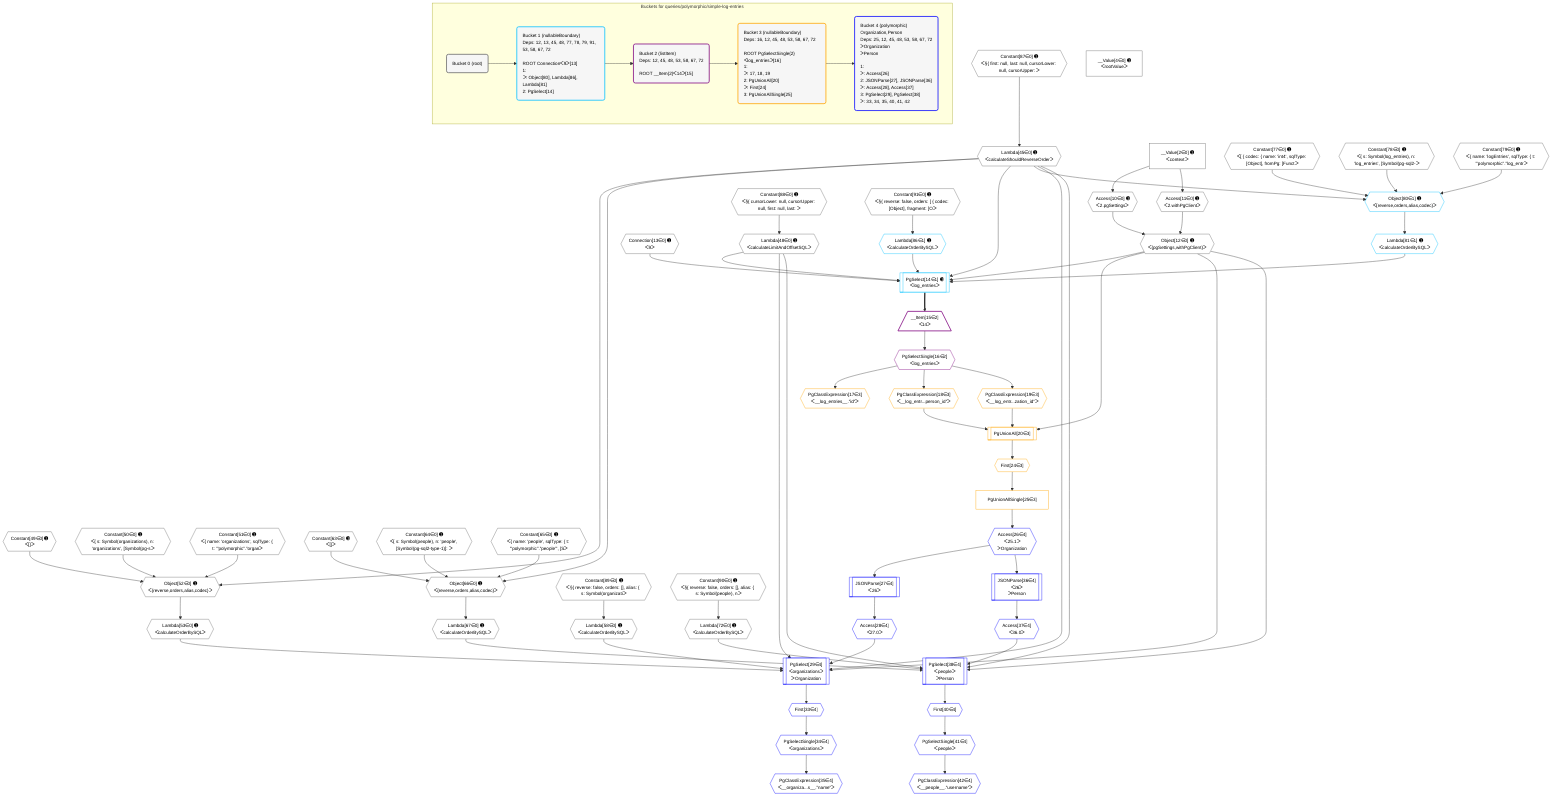 %%{init: {'themeVariables': { 'fontSize': '12px'}}}%%
graph TD
    classDef path fill:#eee,stroke:#000,color:#000
    classDef plan fill:#fff,stroke-width:1px,color:#000
    classDef itemplan fill:#fff,stroke-width:2px,color:#000
    classDef unbatchedplan fill:#dff,stroke-width:1px,color:#000
    classDef sideeffectplan fill:#fcc,stroke-width:2px,color:#000
    classDef bucket fill:#f6f6f6,color:#000,stroke-width:2px,text-align:left


    %% plan dependencies
    Object52{{"Object[52∈0] ➊<br />ᐸ{reverse,orders,alias,codec}ᐳ"}}:::plan
    Lambda45{{"Lambda[45∈0] ➊<br />ᐸcalculateShouldReverseOrderᐳ"}}:::plan
    Constant49{{"Constant[49∈0] ➊<br />ᐸ[]ᐳ"}}:::plan
    Constant50{{"Constant[50∈0] ➊<br />ᐸ{ s: Symbol(organizations), n: 'organizations', [Symbol(pg-sᐳ"}}:::plan
    Constant51{{"Constant[51∈0] ➊<br />ᐸ{ name: 'organizations', sqlType: { t: '”polymorphic”.”organᐳ"}}:::plan
    Lambda45 & Constant49 & Constant50 & Constant51 --> Object52
    Object66{{"Object[66∈0] ➊<br />ᐸ{reverse,orders,alias,codec}ᐳ"}}:::plan
    Constant63{{"Constant[63∈0] ➊<br />ᐸ[]ᐳ"}}:::plan
    Constant64{{"Constant[64∈0] ➊<br />ᐸ{ s: Symbol(people), n: 'people', [Symbol(pg-sql2-type-1)]: ᐳ"}}:::plan
    Constant65{{"Constant[65∈0] ➊<br />ᐸ{ name: 'people', sqlType: { t: '”polymorphic”.”people”', [Sᐳ"}}:::plan
    Lambda45 & Constant63 & Constant64 & Constant65 --> Object66
    Object12{{"Object[12∈0] ➊<br />ᐸ{pgSettings,withPgClient}ᐳ"}}:::plan
    Access10{{"Access[10∈0] ➊<br />ᐸ2.pgSettingsᐳ"}}:::plan
    Access11{{"Access[11∈0] ➊<br />ᐸ2.withPgClientᐳ"}}:::plan
    Access10 & Access11 --> Object12
    __Value2["__Value[2∈0] ➊<br />ᐸcontextᐳ"]:::plan
    __Value2 --> Access10
    __Value2 --> Access11
    Constant87{{"Constant[87∈0] ➊<br />ᐸ§{ first: null, last: null, cursorLower: null, cursorUpper: ᐳ"}}:::plan
    Constant87 --> Lambda45
    Lambda48{{"Lambda[48∈0] ➊<br />ᐸcalculateLimitAndOffsetSQLᐳ"}}:::plan
    Constant88{{"Constant[88∈0] ➊<br />ᐸ§{ cursorLower: null, cursorUpper: null, first: null, last: ᐳ"}}:::plan
    Constant88 --> Lambda48
    Lambda53{{"Lambda[53∈0] ➊<br />ᐸcalculateOrderBySQLᐳ"}}:::plan
    Object52 --> Lambda53
    Lambda58{{"Lambda[58∈0] ➊<br />ᐸcalculateOrderBySQLᐳ"}}:::plan
    Constant89{{"Constant[89∈0] ➊<br />ᐸ§{ reverse: false, orders: [], alias: { s: Symbol(organizatiᐳ"}}:::plan
    Constant89 --> Lambda58
    Lambda67{{"Lambda[67∈0] ➊<br />ᐸcalculateOrderBySQLᐳ"}}:::plan
    Object66 --> Lambda67
    Lambda72{{"Lambda[72∈0] ➊<br />ᐸcalculateOrderBySQLᐳ"}}:::plan
    Constant90{{"Constant[90∈0] ➊<br />ᐸ§{ reverse: false, orders: [], alias: { s: Symbol(people), nᐳ"}}:::plan
    Constant90 --> Lambda72
    __Value4["__Value[4∈0] ➊<br />ᐸrootValueᐳ"]:::plan
    Connection13{{"Connection[13∈0] ➊<br />ᐸ9ᐳ"}}:::plan
    Constant77{{"Constant[77∈0] ➊<br />ᐸ[ { codec: { name: 'int4', sqlType: [Object], fromPg: [Functᐳ"}}:::plan
    Constant78{{"Constant[78∈0] ➊<br />ᐸ{ s: Symbol(log_entries), n: 'log_entries', [Symbol(pg-sql2-ᐳ"}}:::plan
    Constant79{{"Constant[79∈0] ➊<br />ᐸ{ name: 'logEntries', sqlType: { t: '”polymorphic”.”log_entrᐳ"}}:::plan
    Constant91{{"Constant[91∈0] ➊<br />ᐸ§{ reverse: false, orders: [ { codec: [Object], fragment: [Oᐳ"}}:::plan
    PgSelect14[["PgSelect[14∈1] ➊<br />ᐸlog_entriesᐳ"]]:::plan
    Lambda81{{"Lambda[81∈1] ➊<br />ᐸcalculateOrderBySQLᐳ"}}:::plan
    Lambda86{{"Lambda[86∈1] ➊<br />ᐸcalculateOrderBySQLᐳ"}}:::plan
    Object12 & Connection13 & Lambda45 & Lambda48 & Lambda81 & Lambda86 --> PgSelect14
    Object80{{"Object[80∈1] ➊<br />ᐸ{reverse,orders,alias,codec}ᐳ"}}:::plan
    Lambda45 & Constant77 & Constant78 & Constant79 --> Object80
    Object80 --> Lambda81
    Constant91 --> Lambda86
    __Item15[/"__Item[15∈2]<br />ᐸ14ᐳ"\]:::itemplan
    PgSelect14 ==> __Item15
    PgSelectSingle16{{"PgSelectSingle[16∈2]<br />ᐸlog_entriesᐳ"}}:::plan
    __Item15 --> PgSelectSingle16
    PgUnionAll20[["PgUnionAll[20∈3]"]]:::plan
    PgClassExpression18{{"PgClassExpression[18∈3]<br />ᐸ__log_entr...person_id”ᐳ"}}:::plan
    PgClassExpression19{{"PgClassExpression[19∈3]<br />ᐸ__log_entr...zation_id”ᐳ"}}:::plan
    Object12 & PgClassExpression18 & PgClassExpression19 --> PgUnionAll20
    PgClassExpression17{{"PgClassExpression[17∈3]<br />ᐸ__log_entries__.”id”ᐳ"}}:::plan
    PgSelectSingle16 --> PgClassExpression17
    PgSelectSingle16 --> PgClassExpression18
    PgSelectSingle16 --> PgClassExpression19
    First24{{"First[24∈3]"}}:::plan
    PgUnionAll20 --> First24
    PgUnionAllSingle25["PgUnionAllSingle[25∈3]"]:::plan
    First24 --> PgUnionAllSingle25
    PgSelect29[["PgSelect[29∈4]<br />ᐸorganizationsᐳ<br />ᐳOrganization"]]:::plan
    Access28{{"Access[28∈4]<br />ᐸ27.0ᐳ"}}:::plan
    Object12 & Access28 & Lambda45 & Lambda48 & Lambda53 & Lambda58 --> PgSelect29
    PgSelect38[["PgSelect[38∈4]<br />ᐸpeopleᐳ<br />ᐳPerson"]]:::plan
    Access37{{"Access[37∈4]<br />ᐸ36.0ᐳ"}}:::plan
    Object12 & Access37 & Lambda45 & Lambda48 & Lambda67 & Lambda72 --> PgSelect38
    Access26{{"Access[26∈4]<br />ᐸ25.1ᐳ<br />ᐳOrganization"}}:::plan
    PgUnionAllSingle25 --> Access26
    JSONParse27[["JSONParse[27∈4]<br />ᐸ26ᐳ"]]:::plan
    Access26 --> JSONParse27
    JSONParse27 --> Access28
    First33{{"First[33∈4]"}}:::plan
    PgSelect29 --> First33
    PgSelectSingle34{{"PgSelectSingle[34∈4]<br />ᐸorganizationsᐳ"}}:::plan
    First33 --> PgSelectSingle34
    PgClassExpression35{{"PgClassExpression[35∈4]<br />ᐸ__organiza...s__.”name”ᐳ"}}:::plan
    PgSelectSingle34 --> PgClassExpression35
    JSONParse36[["JSONParse[36∈4]<br />ᐸ26ᐳ<br />ᐳPerson"]]:::plan
    Access26 --> JSONParse36
    JSONParse36 --> Access37
    First40{{"First[40∈4]"}}:::plan
    PgSelect38 --> First40
    PgSelectSingle41{{"PgSelectSingle[41∈4]<br />ᐸpeopleᐳ"}}:::plan
    First40 --> PgSelectSingle41
    PgClassExpression42{{"PgClassExpression[42∈4]<br />ᐸ__people__.”username”ᐳ"}}:::plan
    PgSelectSingle41 --> PgClassExpression42

    %% define steps

    subgraph "Buckets for queries/polymorphic/simple-log-entries"
    Bucket0("Bucket 0 (root)"):::bucket
    classDef bucket0 stroke:#696969
    class Bucket0,__Value2,__Value4,Access10,Access11,Object12,Connection13,Lambda45,Lambda48,Constant49,Constant50,Constant51,Object52,Lambda53,Lambda58,Constant63,Constant64,Constant65,Object66,Lambda67,Lambda72,Constant77,Constant78,Constant79,Constant87,Constant88,Constant89,Constant90,Constant91 bucket0
    Bucket1("Bucket 1 (nullableBoundary)<br />Deps: 12, 13, 45, 48, 77, 78, 79, 91, 53, 58, 67, 72<br /><br />ROOT Connectionᐸ9ᐳ[13]<br />1: <br />ᐳ: Object[80], Lambda[86], Lambda[81]<br />2: PgSelect[14]"):::bucket
    classDef bucket1 stroke:#00bfff
    class Bucket1,PgSelect14,Object80,Lambda81,Lambda86 bucket1
    Bucket2("Bucket 2 (listItem)<br />Deps: 12, 45, 48, 53, 58, 67, 72<br /><br />ROOT __Item{2}ᐸ14ᐳ[15]"):::bucket
    classDef bucket2 stroke:#7f007f
    class Bucket2,__Item15,PgSelectSingle16 bucket2
    Bucket3("Bucket 3 (nullableBoundary)<br />Deps: 16, 12, 45, 48, 53, 58, 67, 72<br /><br />ROOT PgSelectSingle{2}ᐸlog_entriesᐳ[16]<br />1: <br />ᐳ: 17, 18, 19<br />2: PgUnionAll[20]<br />ᐳ: First[24]<br />3: PgUnionAllSingle[25]"):::bucket
    classDef bucket3 stroke:#ffa500
    class Bucket3,PgClassExpression17,PgClassExpression18,PgClassExpression19,PgUnionAll20,First24,PgUnionAllSingle25 bucket3
    Bucket4("Bucket 4 (polymorphic)<br />Organization,Person<br />Deps: 25, 12, 45, 48, 53, 58, 67, 72<br />ᐳOrganization<br />ᐳPerson<br /><br />1: <br />ᐳ: Access[26]<br />2: JSONParse[27], JSONParse[36]<br />ᐳ: Access[28], Access[37]<br />3: PgSelect[29], PgSelect[38]<br />ᐳ: 33, 34, 35, 40, 41, 42"):::bucket
    classDef bucket4 stroke:#0000ff
    class Bucket4,Access26,JSONParse27,Access28,PgSelect29,First33,PgSelectSingle34,PgClassExpression35,JSONParse36,Access37,PgSelect38,First40,PgSelectSingle41,PgClassExpression42 bucket4
    Bucket0 --> Bucket1
    Bucket1 --> Bucket2
    Bucket2 --> Bucket3
    Bucket3 --> Bucket4
    end